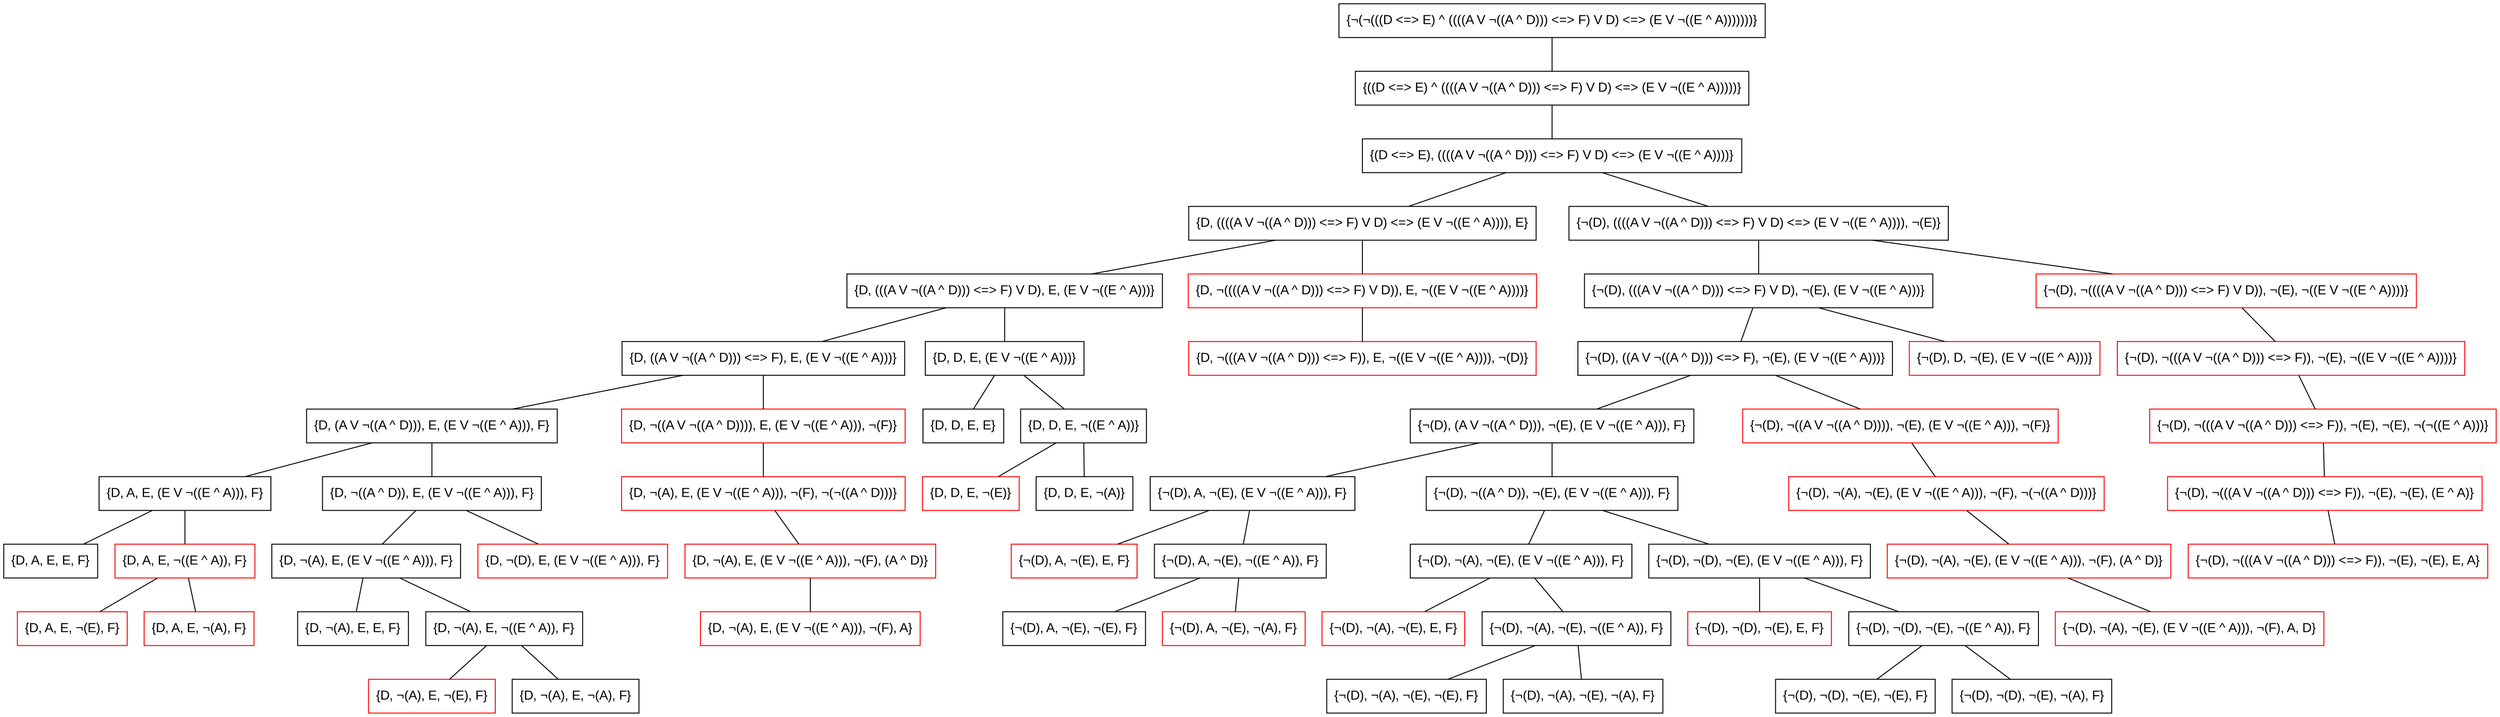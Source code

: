graph logic {
node[fontname = "Arial"]
413[label = "{¬(¬(((D <=> E) ^ ((((A V ¬((A ^ D))) <=> F) V D) <=> (E V ¬((E ^ A)))))))}" shape="box"] 413 -- 414 414[label = "{((D <=> E) ^ ((((A V ¬((A ^ D))) <=> F) V D) <=> (E V ¬((E ^ A)))))}" shape="box"] 414 -- 415 415[label = "{(D <=> E), ((((A V ¬((A ^ D))) <=> F) V D) <=> (E V ¬((E ^ A))))}" shape="box"] 415 -- 416 416[label = "{D, ((((A V ¬((A ^ D))) <=> F) V D) <=> (E V ¬((E ^ A)))), E}" shape="box"] 416 -- 417 417[label = "{D, (((A V ¬((A ^ D))) <=> F) V D), E, (E V ¬((E ^ A)))}" shape="box"] 417 -- 418 418[label = "{D, ((A V ¬((A ^ D))) <=> F), E, (E V ¬((E ^ A)))}" shape="box"] 418 -- 419 419[label = "{D, (A V ¬((A ^ D))), E, (E V ¬((E ^ A))), F}" shape="box"] 419 -- 420 420[label = "{D, A, E, (E V ¬((E ^ A))), F}" shape="box"] 420 -- 421 421[label = "{D, A, E, E, F}" shape="box"] 420 -- 422 422[label = "{D, A, E, ¬((E ^ A)), F}" color="red" shape="box"] 422 -- 423 423[label = "{D, A, E, ¬(E), F}" color="red" shape="box"] 422 -- 424 424[label = "{D, A, E, ¬(A), F}" color="red" shape="box"] 419 -- 425 425[label = "{D, ¬((A ^ D)), E, (E V ¬((E ^ A))), F}" shape="box"] 425 -- 426 426[label = "{D, ¬(A), E, (E V ¬((E ^ A))), F}" shape="box"] 426 -- 427 427[label = "{D, ¬(A), E, E, F}" shape="box"] 426 -- 428 428[label = "{D, ¬(A), E, ¬((E ^ A)), F}" shape="box"] 428 -- 429 429[label = "{D, ¬(A), E, ¬(E), F}" color="red" shape="box"] 428 -- 430 430[label = "{D, ¬(A), E, ¬(A), F}" shape="box"] 425 -- 431 431[label = "{D, ¬(D), E, (E V ¬((E ^ A))), F}" color="red" shape="box"] 418 -- 432 432[label = "{D, ¬((A V ¬((A ^ D)))), E, (E V ¬((E ^ A))), ¬(F)}" color="red" shape="box"] 432 -- 433 433[label = "{D, ¬(A), E, (E V ¬((E ^ A))), ¬(F), ¬(¬((A ^ D)))}" color="red" shape="box"] 433 -- 434 434[label = "{D, ¬(A), E, (E V ¬((E ^ A))), ¬(F), (A ^ D)}" color="red" shape="box"] 434 -- 435 435[label = "{D, ¬(A), E, (E V ¬((E ^ A))), ¬(F), A}" color="red" shape="box"] 417 -- 436 436[label = "{D, D, E, (E V ¬((E ^ A)))}" shape="box"] 436 -- 437 437[label = "{D, D, E, E}" shape="box"] 436 -- 438 438[label = "{D, D, E, ¬((E ^ A))}" shape="box"] 438 -- 439 439[label = "{D, D, E, ¬(E)}" color="red" shape="box"] 438 -- 440 440[label = "{D, D, E, ¬(A)}" shape="box"] 416 -- 441 441[label = "{D, ¬((((A V ¬((A ^ D))) <=> F) V D)), E, ¬((E V ¬((E ^ A))))}" color="red" shape="box"] 441 -- 442 442[label = "{D, ¬(((A V ¬((A ^ D))) <=> F)), E, ¬((E V ¬((E ^ A)))), ¬(D)}" color="red" shape="box"] 415 -- 443 443[label = "{¬(D), ((((A V ¬((A ^ D))) <=> F) V D) <=> (E V ¬((E ^ A)))), ¬(E)}" shape="box"] 443 -- 444 444[label = "{¬(D), (((A V ¬((A ^ D))) <=> F) V D), ¬(E), (E V ¬((E ^ A)))}" shape="box"] 444 -- 445 445[label = "{¬(D), ((A V ¬((A ^ D))) <=> F), ¬(E), (E V ¬((E ^ A)))}" shape="box"] 445 -- 446 446[label = "{¬(D), (A V ¬((A ^ D))), ¬(E), (E V ¬((E ^ A))), F}" shape="box"] 446 -- 447 447[label = "{¬(D), A, ¬(E), (E V ¬((E ^ A))), F}" shape="box"] 447 -- 448 448[label = "{¬(D), A, ¬(E), E, F}" color="red" shape="box"] 447 -- 449 449[label = "{¬(D), A, ¬(E), ¬((E ^ A)), F}" shape="box"] 449 -- 450 450[label = "{¬(D), A, ¬(E), ¬(E), F}" shape="box"] 449 -- 451 451[label = "{¬(D), A, ¬(E), ¬(A), F}" color="red" shape="box"] 446 -- 452 452[label = "{¬(D), ¬((A ^ D)), ¬(E), (E V ¬((E ^ A))), F}" shape="box"] 452 -- 453 453[label = "{¬(D), ¬(A), ¬(E), (E V ¬((E ^ A))), F}" shape="box"] 453 -- 454 454[label = "{¬(D), ¬(A), ¬(E), E, F}" color="red" shape="box"] 453 -- 455 455[label = "{¬(D), ¬(A), ¬(E), ¬((E ^ A)), F}" shape="box"] 455 -- 456 456[label = "{¬(D), ¬(A), ¬(E), ¬(E), F}" shape="box"] 455 -- 457 457[label = "{¬(D), ¬(A), ¬(E), ¬(A), F}" shape="box"] 452 -- 458 458[label = "{¬(D), ¬(D), ¬(E), (E V ¬((E ^ A))), F}" shape="box"] 458 -- 459 459[label = "{¬(D), ¬(D), ¬(E), E, F}" color="red" shape="box"] 458 -- 460 460[label = "{¬(D), ¬(D), ¬(E), ¬((E ^ A)), F}" shape="box"] 460 -- 461 461[label = "{¬(D), ¬(D), ¬(E), ¬(E), F}" shape="box"] 460 -- 462 462[label = "{¬(D), ¬(D), ¬(E), ¬(A), F}" shape="box"] 445 -- 463 463[label = "{¬(D), ¬((A V ¬((A ^ D)))), ¬(E), (E V ¬((E ^ A))), ¬(F)}" color="red" shape="box"] 463 -- 464 464[label = "{¬(D), ¬(A), ¬(E), (E V ¬((E ^ A))), ¬(F), ¬(¬((A ^ D)))}" color="red" shape="box"] 464 -- 465 465[label = "{¬(D), ¬(A), ¬(E), (E V ¬((E ^ A))), ¬(F), (A ^ D)}" color="red" shape="box"] 465 -- 466 466[label = "{¬(D), ¬(A), ¬(E), (E V ¬((E ^ A))), ¬(F), A, D}" color="red" shape="box"] 444 -- 467 467[label = "{¬(D), D, ¬(E), (E V ¬((E ^ A)))}" color="red" shape="box"] 443 -- 468 468[label = "{¬(D), ¬((((A V ¬((A ^ D))) <=> F) V D)), ¬(E), ¬((E V ¬((E ^ A))))}" color="red" shape="box"] 468 -- 469 469[label = "{¬(D), ¬(((A V ¬((A ^ D))) <=> F)), ¬(E), ¬((E V ¬((E ^ A))))}" color="red" shape="box"] 469 -- 470 470[label = "{¬(D), ¬(((A V ¬((A ^ D))) <=> F)), ¬(E), ¬(E), ¬(¬((E ^ A)))}" color="red" shape="box"] 470 -- 471 471[label = "{¬(D), ¬(((A V ¬((A ^ D))) <=> F)), ¬(E), ¬(E), (E ^ A)}" color="red" shape="box"] 471 -- 472 472[label = "{¬(D), ¬(((A V ¬((A ^ D))) <=> F)), ¬(E), ¬(E), E, A}" color="red" shape="box"] }